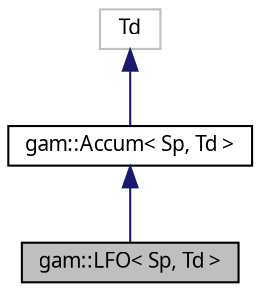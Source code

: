 digraph "gam::LFO&lt; Sp, Td &gt;"
{
 // LATEX_PDF_SIZE
  bgcolor="transparent";
  edge [fontname="FreeSans.ttf",fontsize="10",labelfontname="FreeSans.ttf",labelfontsize="10"];
  node [fontname="FreeSans.ttf",fontsize="10",shape=record];
  Node1 [label="gam::LFO\< Sp, Td \>",height=0.2,width=0.4,color="black", fillcolor="grey75", style="filled", fontcolor="black",tooltip="Low-frequency oscillator."];
  Node2 -> Node1 [dir="back",color="midnightblue",fontsize="10",style="solid",fontname="FreeSans.ttf"];
  Node2 [label="gam::Accum\< Sp, Td \>",height=0.2,width=0.4,color="black",URL="$classgam_1_1_accum.html",tooltip="Fixed-point phase accumulator."];
  Node3 -> Node2 [dir="back",color="midnightblue",fontsize="10",style="solid",fontname="FreeSans.ttf"];
  Node3 [label="Td",height=0.2,width=0.4,color="grey75",tooltip=" "];
}
